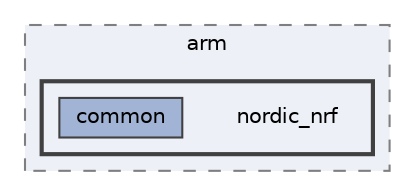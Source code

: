 digraph "build/zephyr/CMakeFiles/zephyr.dir/soc/arm/nordic_nrf"
{
 // LATEX_PDF_SIZE
  bgcolor="transparent";
  edge [fontname=Helvetica,fontsize=10,labelfontname=Helvetica,labelfontsize=10];
  node [fontname=Helvetica,fontsize=10,shape=box,height=0.2,width=0.4];
  compound=true
  subgraph clusterdir_c659cda04367c7109746e5aeb9d21144 {
    graph [ bgcolor="#edf0f7", pencolor="grey50", label="arm", fontname=Helvetica,fontsize=10 style="filled,dashed", URL="dir_c659cda04367c7109746e5aeb9d21144.html",tooltip=""]
  subgraph clusterdir_ae1f8f0b3c8f3b10d2b3729668b14cbb {
    graph [ bgcolor="#edf0f7", pencolor="grey25", label="", fontname=Helvetica,fontsize=10 style="filled,bold", URL="dir_ae1f8f0b3c8f3b10d2b3729668b14cbb.html",tooltip=""]
    dir_ae1f8f0b3c8f3b10d2b3729668b14cbb [shape=plaintext, label="nordic_nrf"];
  dir_c231aa554040a7eac42cd8eb9f09773f [label="common", fillcolor="#a2b4d6", color="grey25", style="filled", URL="dir_c231aa554040a7eac42cd8eb9f09773f.html",tooltip=""];
  }
  }
}

